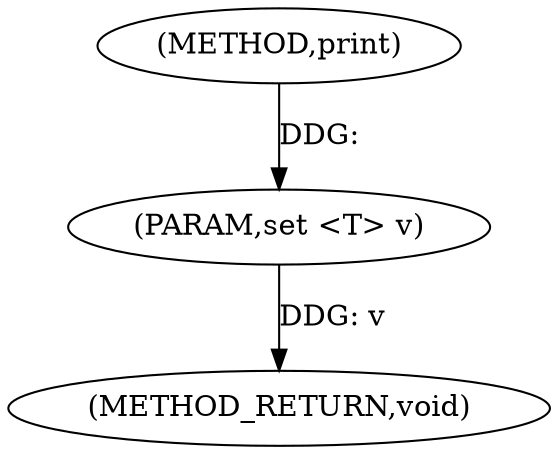 digraph "print" {  
"1000156" [label = "(METHOD,print)" ]
"1000159" [label = "(METHOD_RETURN,void)" ]
"1000157" [label = "(PARAM,set <T> v)" ]
  "1000157" -> "1000159"  [ label = "DDG: v"] 
  "1000156" -> "1000157"  [ label = "DDG: "] 
}
